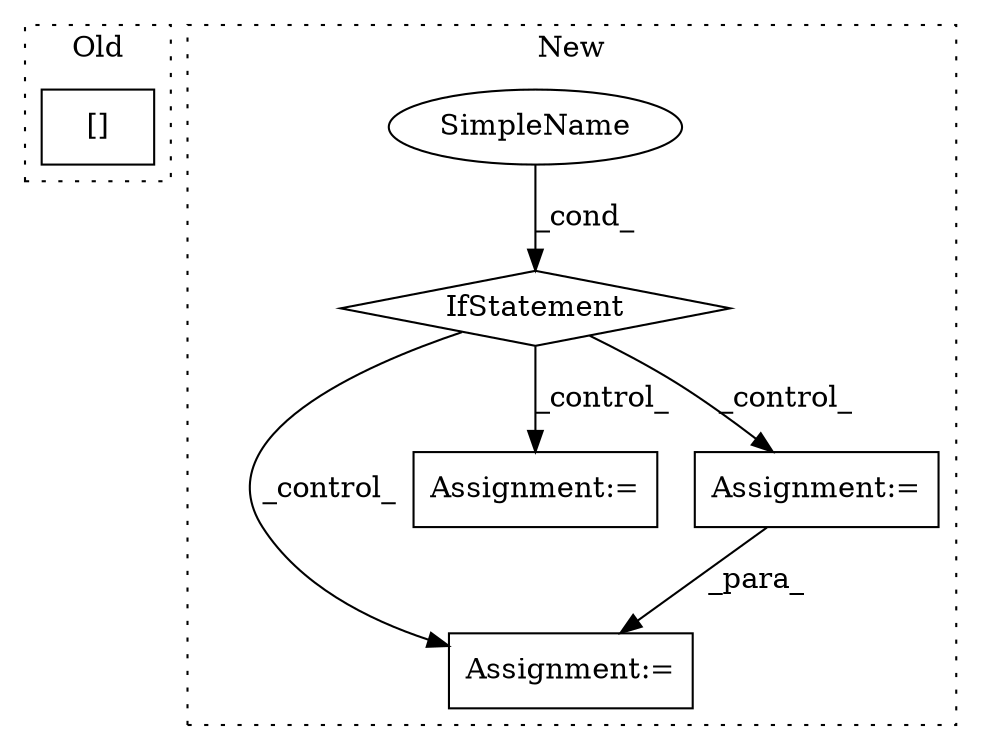 digraph G {
subgraph cluster0 {
1 [label="[]" a="2" s="6552,6570" l="8,1" shape="box"];
label = "Old";
style="dotted";
}
subgraph cluster1 {
2 [label="IfStatement" a="25" s="7102,7135" l="8,2" shape="diamond"];
3 [label="Assignment:=" a="7" s="7196" l="14" shape="box"];
4 [label="SimpleName" a="42" s="" l="" shape="ellipse"];
5 [label="Assignment:=" a="7" s="7153" l="1" shape="box"];
6 [label="Assignment:=" a="7" s="7324" l="79" shape="box"];
label = "New";
style="dotted";
}
2 -> 6 [label="_control_"];
2 -> 5 [label="_control_"];
2 -> 3 [label="_control_"];
4 -> 2 [label="_cond_"];
6 -> 3 [label="_para_"];
}